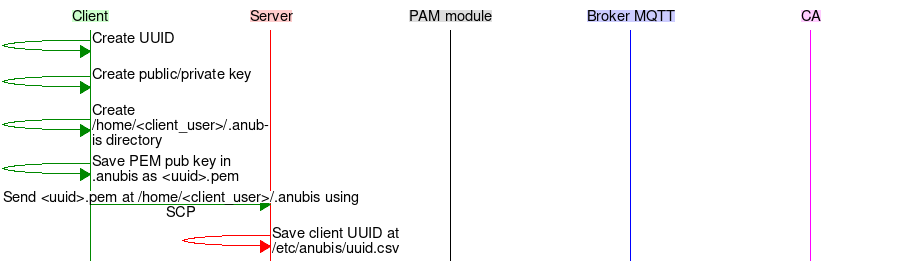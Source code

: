 msc {
    hscale="1.5", wordwraparcs=1;  
	   
    client [label="Client", linecolor="#008800", textbgcolor="#CCFFCC", arclinecolor="#008800"],
    server [label="Server", linecolor="#FF0000", textbgcolor="#FFCCCC", arclinecolor="#FF0000"],
    pam [label="PAM module", linecolor="black", textbgcolor="#DDDDDD", arclinecolor="black"],
    broker [label="Broker MQTT", linecolor="#0000FF", textbgcolor="#CCCCFF", arclinecolor="#0000FF"],
    ca [label="CA", linecolor="#FF00FF", textbgcolor="#FFCCFF", arclinecolor="#FF00FF"];
	
    client => client [label="Create UUID"];
    client => client [label="Create public/private key"];
    client => client [label="Create /home/<client_user>/.anubis directory"];
    client => client [label="Save PEM pub key in .anubis as <uuid>.pem"];
    client => server [label="Send <uuid>.pem at /home/<client_user>/.anubis using SCP"];
    server => server [label="Save client UUID at /etc/anubis/uuid.csv"];
}
